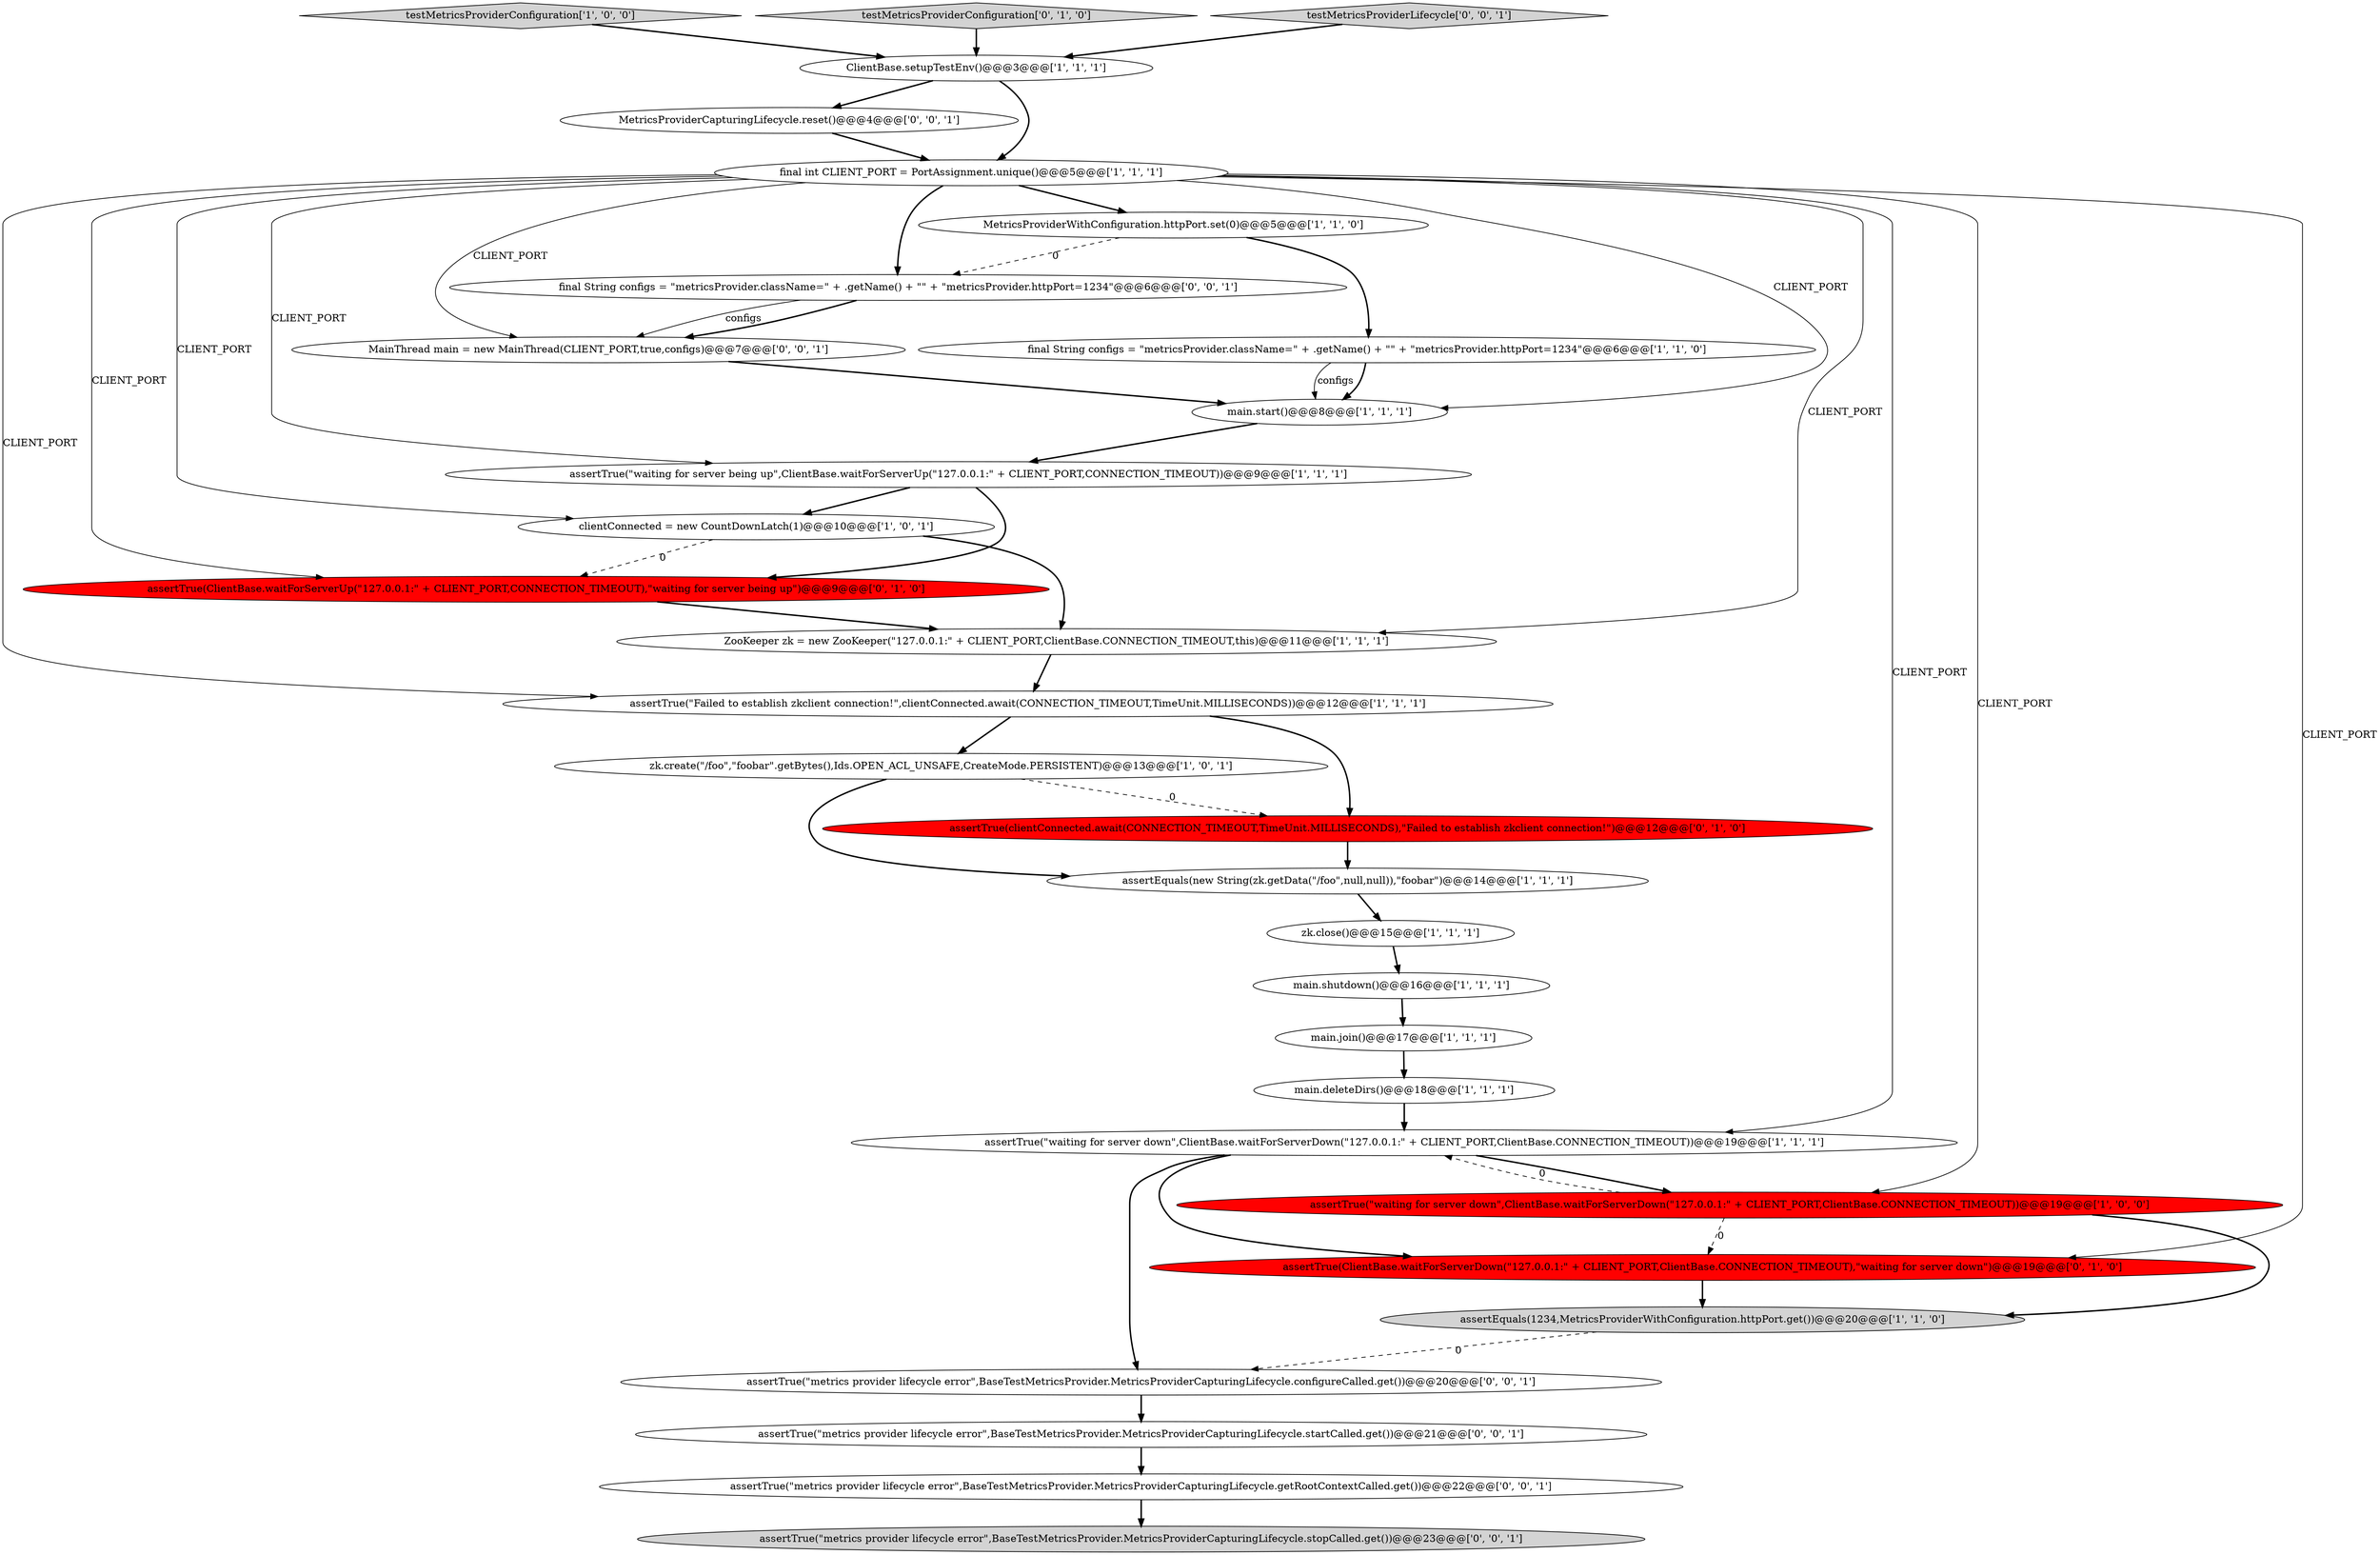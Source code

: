 digraph {
28 [style = filled, label = "MetricsProviderCapturingLifecycle.reset()@@@4@@@['0', '0', '1']", fillcolor = white, shape = ellipse image = "AAA0AAABBB3BBB"];
8 [style = filled, label = "assertTrue(\"waiting for server down\",ClientBase.waitForServerDown(\"127.0.0.1:\" + CLIENT_PORT,ClientBase.CONNECTION_TIMEOUT))@@@19@@@['1', '1', '1']", fillcolor = white, shape = ellipse image = "AAA0AAABBB1BBB"];
5 [style = filled, label = "assertTrue(\"waiting for server down\",ClientBase.waitForServerDown(\"127.0.0.1:\" + CLIENT_PORT,ClientBase.CONNECTION_TIMEOUT))@@@19@@@['1', '0', '0']", fillcolor = red, shape = ellipse image = "AAA1AAABBB1BBB"];
29 [style = filled, label = "assertTrue(\"metrics provider lifecycle error\",BaseTestMetricsProvider.MetricsProviderCapturingLifecycle.startCalled.get())@@@21@@@['0', '0', '1']", fillcolor = white, shape = ellipse image = "AAA0AAABBB3BBB"];
6 [style = filled, label = "ZooKeeper zk = new ZooKeeper(\"127.0.0.1:\" + CLIENT_PORT,ClientBase.CONNECTION_TIMEOUT,this)@@@11@@@['1', '1', '1']", fillcolor = white, shape = ellipse image = "AAA0AAABBB1BBB"];
22 [style = filled, label = "assertTrue(ClientBase.waitForServerUp(\"127.0.0.1:\" + CLIENT_PORT,CONNECTION_TIMEOUT),\"waiting for server being up\")@@@9@@@['0', '1', '0']", fillcolor = red, shape = ellipse image = "AAA1AAABBB2BBB"];
4 [style = filled, label = "testMetricsProviderConfiguration['1', '0', '0']", fillcolor = lightgray, shape = diamond image = "AAA0AAABBB1BBB"];
24 [style = filled, label = "MainThread main = new MainThread(CLIENT_PORT,true,configs)@@@7@@@['0', '0', '1']", fillcolor = white, shape = ellipse image = "AAA0AAABBB3BBB"];
14 [style = filled, label = "zk.close()@@@15@@@['1', '1', '1']", fillcolor = white, shape = ellipse image = "AAA0AAABBB1BBB"];
21 [style = filled, label = "testMetricsProviderConfiguration['0', '1', '0']", fillcolor = lightgray, shape = diamond image = "AAA0AAABBB2BBB"];
1 [style = filled, label = "assertTrue(\"Failed to establish zkclient connection!\",clientConnected.await(CONNECTION_TIMEOUT,TimeUnit.MILLISECONDS))@@@12@@@['1', '1', '1']", fillcolor = white, shape = ellipse image = "AAA0AAABBB1BBB"];
20 [style = filled, label = "assertTrue(clientConnected.await(CONNECTION_TIMEOUT,TimeUnit.MILLISECONDS),\"Failed to establish zkclient connection!\")@@@12@@@['0', '1', '0']", fillcolor = red, shape = ellipse image = "AAA1AAABBB2BBB"];
15 [style = filled, label = "main.deleteDirs()@@@18@@@['1', '1', '1']", fillcolor = white, shape = ellipse image = "AAA0AAABBB1BBB"];
30 [style = filled, label = "testMetricsProviderLifecycle['0', '0', '1']", fillcolor = lightgray, shape = diamond image = "AAA0AAABBB3BBB"];
12 [style = filled, label = "assertEquals(1234,MetricsProviderWithConfiguration.httpPort.get())@@@20@@@['1', '1', '0']", fillcolor = lightgray, shape = ellipse image = "AAA0AAABBB1BBB"];
7 [style = filled, label = "zk.create(\"/foo\",\"foobar\".getBytes(),Ids.OPEN_ACL_UNSAFE,CreateMode.PERSISTENT)@@@13@@@['1', '0', '1']", fillcolor = white, shape = ellipse image = "AAA0AAABBB1BBB"];
26 [style = filled, label = "assertTrue(\"metrics provider lifecycle error\",BaseTestMetricsProvider.MetricsProviderCapturingLifecycle.stopCalled.get())@@@23@@@['0', '0', '1']", fillcolor = lightgray, shape = ellipse image = "AAA0AAABBB3BBB"];
23 [style = filled, label = "assertTrue(\"metrics provider lifecycle error\",BaseTestMetricsProvider.MetricsProviderCapturingLifecycle.configureCalled.get())@@@20@@@['0', '0', '1']", fillcolor = white, shape = ellipse image = "AAA0AAABBB3BBB"];
27 [style = filled, label = "final String configs = \"metricsProvider.className=\" + .getName() + \"\" + \"metricsProvider.httpPort=1234\"@@@6@@@['0', '0', '1']", fillcolor = white, shape = ellipse image = "AAA0AAABBB3BBB"];
3 [style = filled, label = "final int CLIENT_PORT = PortAssignment.unique()@@@5@@@['1', '1', '1']", fillcolor = white, shape = ellipse image = "AAA0AAABBB1BBB"];
13 [style = filled, label = "clientConnected = new CountDownLatch(1)@@@10@@@['1', '0', '1']", fillcolor = white, shape = ellipse image = "AAA0AAABBB1BBB"];
16 [style = filled, label = "MetricsProviderWithConfiguration.httpPort.set(0)@@@5@@@['1', '1', '0']", fillcolor = white, shape = ellipse image = "AAA0AAABBB1BBB"];
25 [style = filled, label = "assertTrue(\"metrics provider lifecycle error\",BaseTestMetricsProvider.MetricsProviderCapturingLifecycle.getRootContextCalled.get())@@@22@@@['0', '0', '1']", fillcolor = white, shape = ellipse image = "AAA0AAABBB3BBB"];
0 [style = filled, label = "main.start()@@@8@@@['1', '1', '1']", fillcolor = white, shape = ellipse image = "AAA0AAABBB1BBB"];
10 [style = filled, label = "assertEquals(new String(zk.getData(\"/foo\",null,null)),\"foobar\")@@@14@@@['1', '1', '1']", fillcolor = white, shape = ellipse image = "AAA0AAABBB1BBB"];
17 [style = filled, label = "main.shutdown()@@@16@@@['1', '1', '1']", fillcolor = white, shape = ellipse image = "AAA0AAABBB1BBB"];
18 [style = filled, label = "assertTrue(\"waiting for server being up\",ClientBase.waitForServerUp(\"127.0.0.1:\" + CLIENT_PORT,CONNECTION_TIMEOUT))@@@9@@@['1', '1', '1']", fillcolor = white, shape = ellipse image = "AAA0AAABBB1BBB"];
9 [style = filled, label = "final String configs = \"metricsProvider.className=\" + .getName() + \"\" + \"metricsProvider.httpPort=1234\"@@@6@@@['1', '1', '0']", fillcolor = white, shape = ellipse image = "AAA0AAABBB1BBB"];
11 [style = filled, label = "main.join()@@@17@@@['1', '1', '1']", fillcolor = white, shape = ellipse image = "AAA0AAABBB1BBB"];
2 [style = filled, label = "ClientBase.setupTestEnv()@@@3@@@['1', '1', '1']", fillcolor = white, shape = ellipse image = "AAA0AAABBB1BBB"];
19 [style = filled, label = "assertTrue(ClientBase.waitForServerDown(\"127.0.0.1:\" + CLIENT_PORT,ClientBase.CONNECTION_TIMEOUT),\"waiting for server down\")@@@19@@@['0', '1', '0']", fillcolor = red, shape = ellipse image = "AAA1AAABBB2BBB"];
3->8 [style = solid, label="CLIENT_PORT"];
3->22 [style = solid, label="CLIENT_PORT"];
12->23 [style = dashed, label="0"];
9->0 [style = bold, label=""];
8->23 [style = bold, label=""];
19->12 [style = bold, label=""];
10->14 [style = bold, label=""];
7->10 [style = bold, label=""];
16->27 [style = dashed, label="0"];
8->19 [style = bold, label=""];
24->0 [style = bold, label=""];
3->24 [style = solid, label="CLIENT_PORT"];
2->3 [style = bold, label=""];
3->0 [style = solid, label="CLIENT_PORT"];
1->20 [style = bold, label=""];
29->25 [style = bold, label=""];
3->13 [style = solid, label="CLIENT_PORT"];
14->17 [style = bold, label=""];
7->20 [style = dashed, label="0"];
4->2 [style = bold, label=""];
3->16 [style = bold, label=""];
1->7 [style = bold, label=""];
11->15 [style = bold, label=""];
3->5 [style = solid, label="CLIENT_PORT"];
21->2 [style = bold, label=""];
20->10 [style = bold, label=""];
3->27 [style = bold, label=""];
23->29 [style = bold, label=""];
6->1 [style = bold, label=""];
3->1 [style = solid, label="CLIENT_PORT"];
18->22 [style = bold, label=""];
8->5 [style = bold, label=""];
5->12 [style = bold, label=""];
3->19 [style = solid, label="CLIENT_PORT"];
3->6 [style = solid, label="CLIENT_PORT"];
25->26 [style = bold, label=""];
18->13 [style = bold, label=""];
27->24 [style = solid, label="configs"];
5->8 [style = dashed, label="0"];
0->18 [style = bold, label=""];
27->24 [style = bold, label=""];
28->3 [style = bold, label=""];
13->6 [style = bold, label=""];
30->2 [style = bold, label=""];
3->18 [style = solid, label="CLIENT_PORT"];
5->19 [style = dashed, label="0"];
13->22 [style = dashed, label="0"];
2->28 [style = bold, label=""];
9->0 [style = solid, label="configs"];
15->8 [style = bold, label=""];
16->9 [style = bold, label=""];
22->6 [style = bold, label=""];
17->11 [style = bold, label=""];
}
